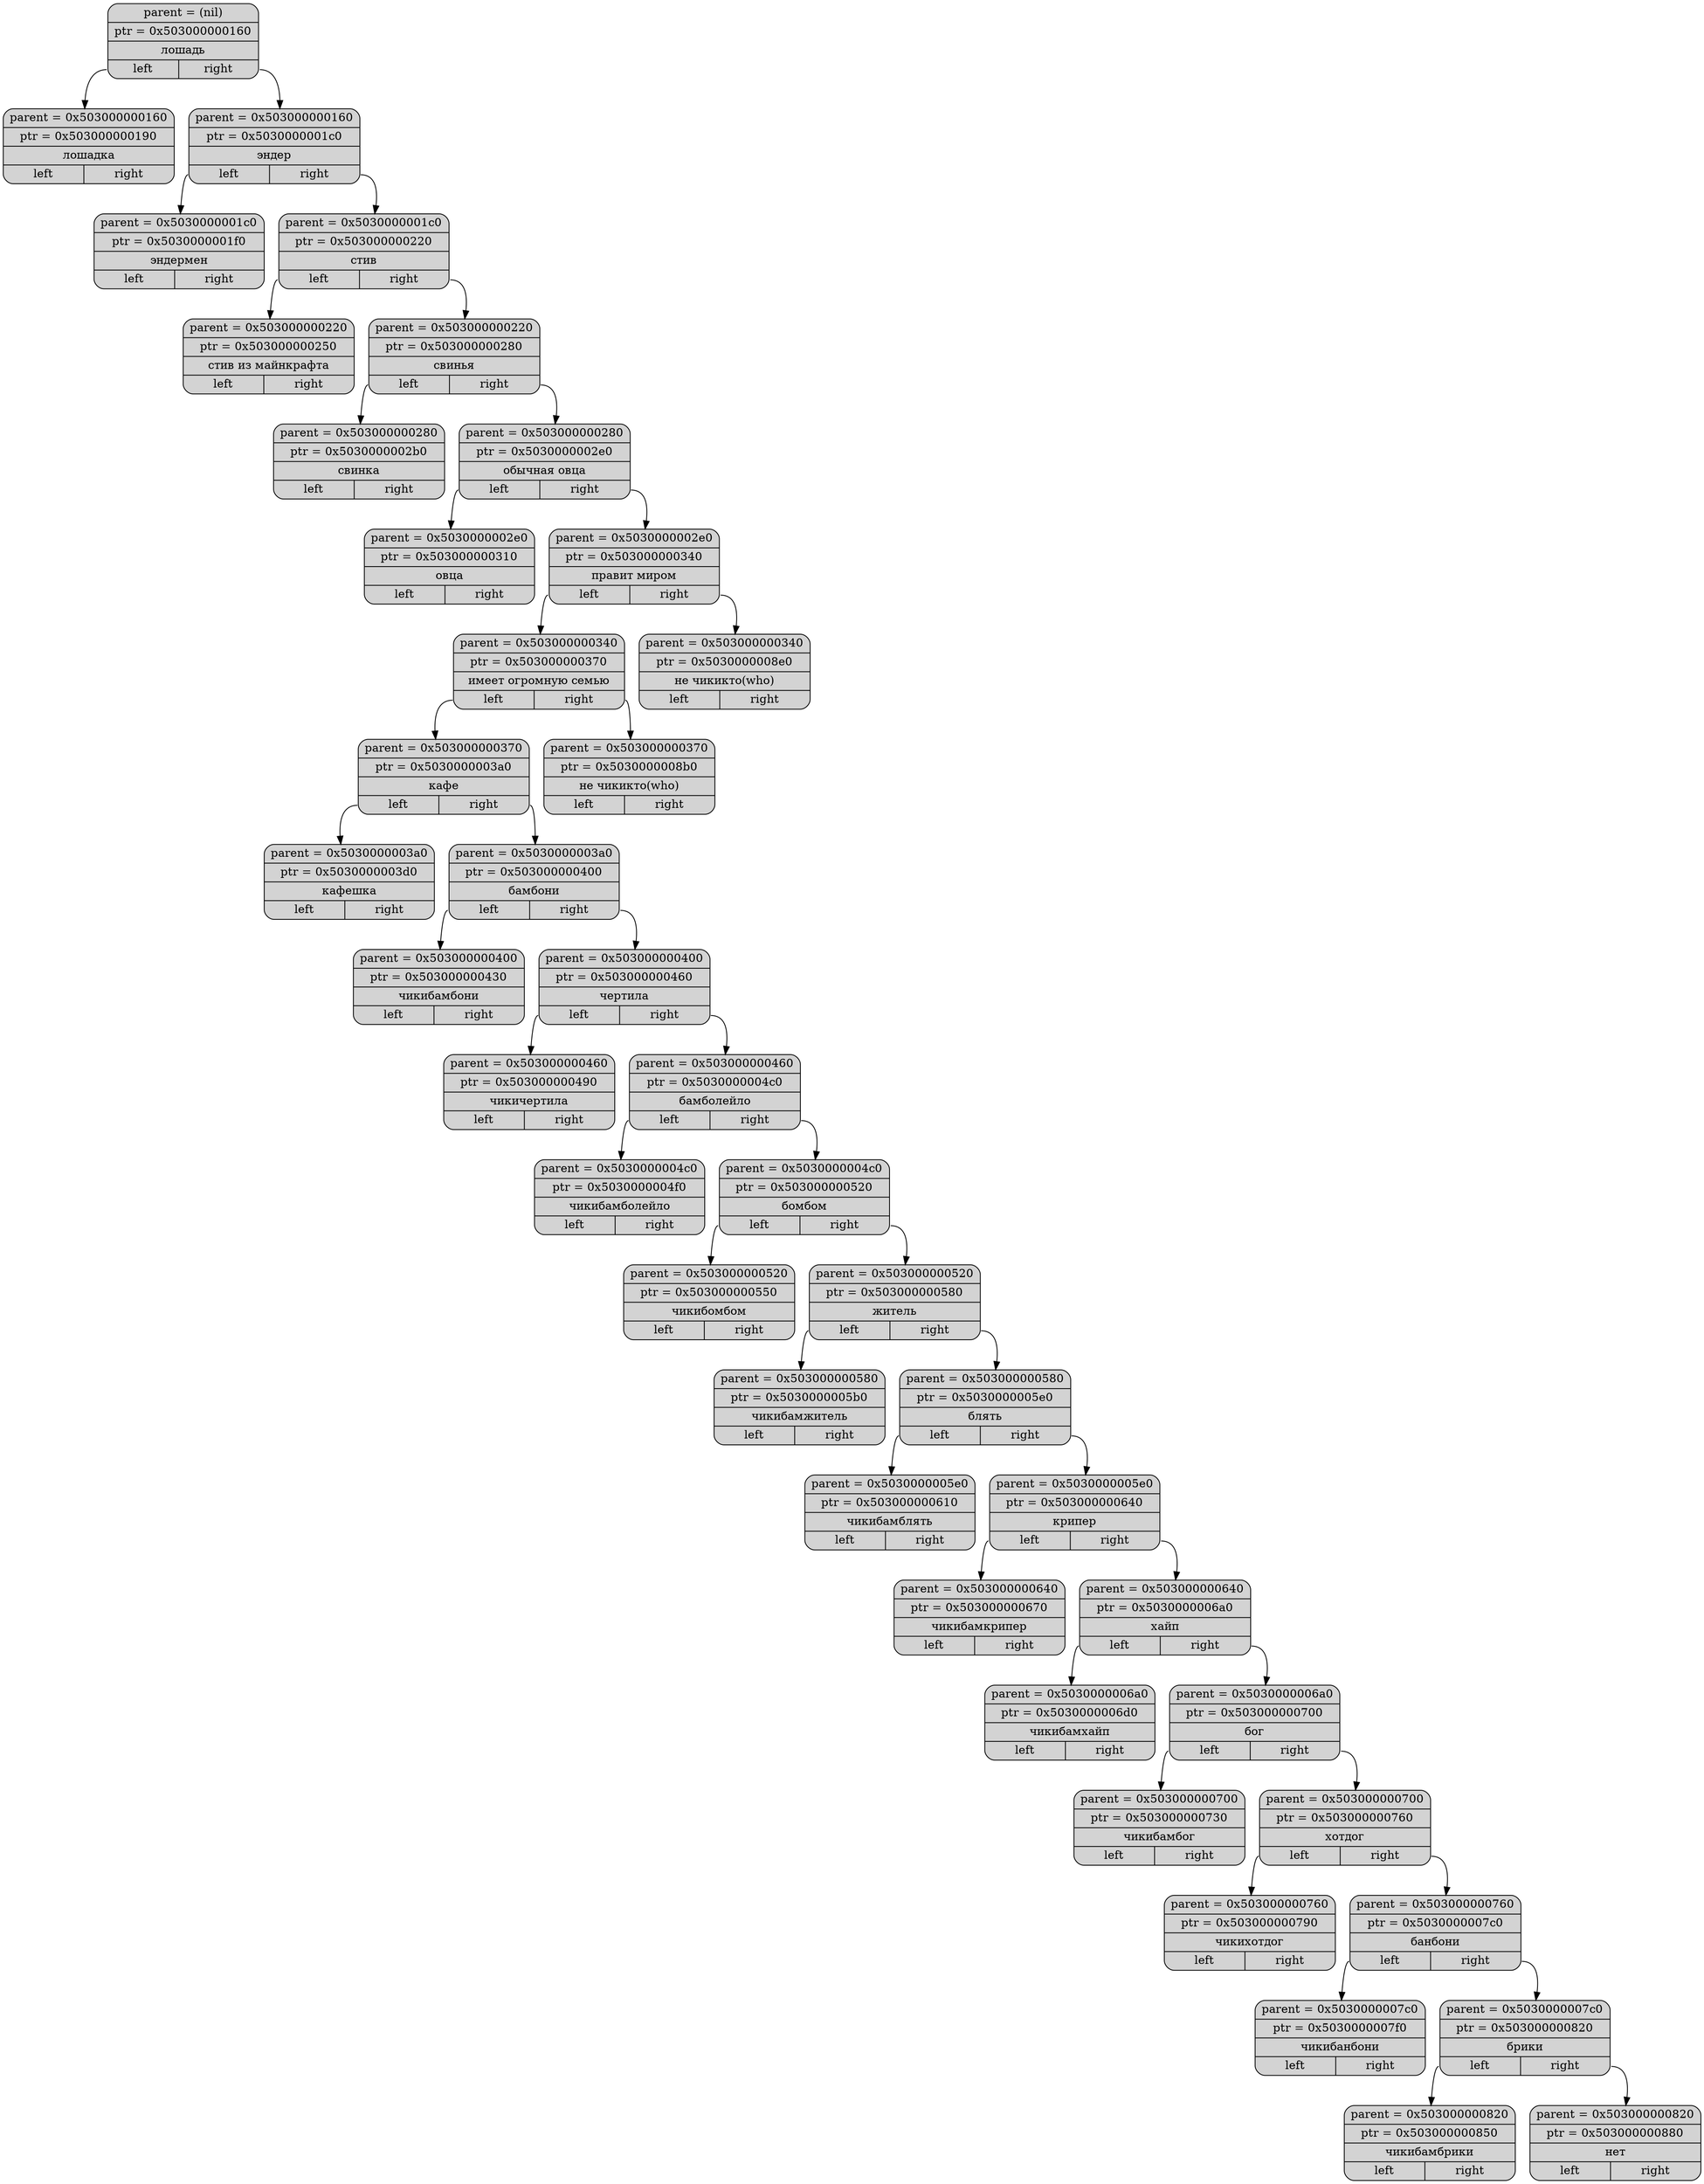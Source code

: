 digraph G
{
node[shape="record", style="rounded, filled"];

p0x503000000160[label = "{ <par>parent = (nil) | <ptr>ptr = 0x503000000160 | <d>лошадь| { <l>left|<r>right } }"];
p0x503000000190[label = "{ <par>parent = 0x503000000160 | <ptr>ptr = 0x503000000190 | <d>лошадка| { <l>left|<r>right } }"];
p0x5030000001c0[label = "{ <par>parent = 0x503000000160 | <ptr>ptr = 0x5030000001c0 | <d>эндер| { <l>left|<r>right } }"];
p0x5030000001f0[label = "{ <par>parent = 0x5030000001c0 | <ptr>ptr = 0x5030000001f0 | <d>эндермен| { <l>left|<r>right } }"];
p0x503000000220[label = "{ <par>parent = 0x5030000001c0 | <ptr>ptr = 0x503000000220 | <d>стив| { <l>left|<r>right } }"];
p0x503000000250[label = "{ <par>parent = 0x503000000220 | <ptr>ptr = 0x503000000250 | <d>стив из майнкрафта| { <l>left|<r>right } }"];
p0x503000000280[label = "{ <par>parent = 0x503000000220 | <ptr>ptr = 0x503000000280 | <d>свинья| { <l>left|<r>right } }"];
p0x5030000002b0[label = "{ <par>parent = 0x503000000280 | <ptr>ptr = 0x5030000002b0 | <d>свинка| { <l>left|<r>right } }"];
p0x5030000002e0[label = "{ <par>parent = 0x503000000280 | <ptr>ptr = 0x5030000002e0 | <d>обычная овца| { <l>left|<r>right } }"];
p0x503000000310[label = "{ <par>parent = 0x5030000002e0 | <ptr>ptr = 0x503000000310 | <d>овца| { <l>left|<r>right } }"];
p0x503000000340[label = "{ <par>parent = 0x5030000002e0 | <ptr>ptr = 0x503000000340 | <d>правит миром| { <l>left|<r>right } }"];
p0x503000000370[label = "{ <par>parent = 0x503000000340 | <ptr>ptr = 0x503000000370 | <d>имеет огромную семью| { <l>left|<r>right } }"];
p0x5030000003a0[label = "{ <par>parent = 0x503000000370 | <ptr>ptr = 0x5030000003a0 | <d>кафе| { <l>left|<r>right } }"];
p0x5030000003d0[label = "{ <par>parent = 0x5030000003a0 | <ptr>ptr = 0x5030000003d0 | <d>кафешка| { <l>left|<r>right } }"];
p0x503000000400[label = "{ <par>parent = 0x5030000003a0 | <ptr>ptr = 0x503000000400 | <d>бамбони| { <l>left|<r>right } }"];
p0x503000000430[label = "{ <par>parent = 0x503000000400 | <ptr>ptr = 0x503000000430 | <d>чикибамбони| { <l>left|<r>right } }"];
p0x503000000460[label = "{ <par>parent = 0x503000000400 | <ptr>ptr = 0x503000000460 | <d>чертила| { <l>left|<r>right } }"];
p0x503000000490[label = "{ <par>parent = 0x503000000460 | <ptr>ptr = 0x503000000490 | <d>чикичертила| { <l>left|<r>right } }"];
p0x5030000004c0[label = "{ <par>parent = 0x503000000460 | <ptr>ptr = 0x5030000004c0 | <d>бамболейло| { <l>left|<r>right } }"];
p0x5030000004f0[label = "{ <par>parent = 0x5030000004c0 | <ptr>ptr = 0x5030000004f0 | <d>чикибамболейло| { <l>left|<r>right } }"];
p0x503000000520[label = "{ <par>parent = 0x5030000004c0 | <ptr>ptr = 0x503000000520 | <d>бомбом| { <l>left|<r>right } }"];
p0x503000000550[label = "{ <par>parent = 0x503000000520 | <ptr>ptr = 0x503000000550 | <d>чикибомбом| { <l>left|<r>right } }"];
p0x503000000580[label = "{ <par>parent = 0x503000000520 | <ptr>ptr = 0x503000000580 | <d>житель| { <l>left|<r>right } }"];
p0x5030000005b0[label = "{ <par>parent = 0x503000000580 | <ptr>ptr = 0x5030000005b0 | <d>чикибамжитель| { <l>left|<r>right } }"];
p0x5030000005e0[label = "{ <par>parent = 0x503000000580 | <ptr>ptr = 0x5030000005e0 | <d>блять| { <l>left|<r>right } }"];
p0x503000000610[label = "{ <par>parent = 0x5030000005e0 | <ptr>ptr = 0x503000000610 | <d>чикибамблять| { <l>left|<r>right } }"];
p0x503000000640[label = "{ <par>parent = 0x5030000005e0 | <ptr>ptr = 0x503000000640 | <d>крипер| { <l>left|<r>right } }"];
p0x503000000670[label = "{ <par>parent = 0x503000000640 | <ptr>ptr = 0x503000000670 | <d>чикибамкрипер| { <l>left|<r>right } }"];
p0x5030000006a0[label = "{ <par>parent = 0x503000000640 | <ptr>ptr = 0x5030000006a0 | <d>хайп| { <l>left|<r>right } }"];
p0x5030000006d0[label = "{ <par>parent = 0x5030000006a0 | <ptr>ptr = 0x5030000006d0 | <d>чикибамхайп| { <l>left|<r>right } }"];
p0x503000000700[label = "{ <par>parent = 0x5030000006a0 | <ptr>ptr = 0x503000000700 | <d>бог| { <l>left|<r>right } }"];
p0x503000000730[label = "{ <par>parent = 0x503000000700 | <ptr>ptr = 0x503000000730 | <d>чикибамбог| { <l>left|<r>right } }"];
p0x503000000760[label = "{ <par>parent = 0x503000000700 | <ptr>ptr = 0x503000000760 | <d>хотдог| { <l>left|<r>right } }"];
p0x503000000790[label = "{ <par>parent = 0x503000000760 | <ptr>ptr = 0x503000000790 | <d>чикихотдог| { <l>left|<r>right } }"];
p0x5030000007c0[label = "{ <par>parent = 0x503000000760 | <ptr>ptr = 0x5030000007c0 | <d>банбони| { <l>left|<r>right } }"];
p0x5030000007f0[label = "{ <par>parent = 0x5030000007c0 | <ptr>ptr = 0x5030000007f0 | <d>чикибанбони| { <l>left|<r>right } }"];
p0x503000000820[label = "{ <par>parent = 0x5030000007c0 | <ptr>ptr = 0x503000000820 | <d>брики| { <l>left|<r>right } }"];
p0x503000000850[label = "{ <par>parent = 0x503000000820 | <ptr>ptr = 0x503000000850 | <d>чикибамбрики| { <l>left|<r>right } }"];
p0x503000000880[label = "{ <par>parent = 0x503000000820 | <ptr>ptr = 0x503000000880 | <d>нет| { <l>left|<r>right } }"];
p0x5030000008b0[label = "{ <par>parent = 0x503000000370 | <ptr>ptr = 0x5030000008b0 | <d>не чикикто(who)| { <l>left|<r>right } }"];
p0x5030000008e0[label = "{ <par>parent = 0x503000000340 | <ptr>ptr = 0x5030000008e0 | <d>не чикикто(who)| { <l>left|<r>right } }"];

p0x503000000160:<l> -> p0x503000000190
p0x503000000160:<r> -> p0x5030000001c0
p0x5030000001c0:<l> -> p0x5030000001f0
p0x5030000001c0:<r> -> p0x503000000220
p0x503000000220:<l> -> p0x503000000250
p0x503000000220:<r> -> p0x503000000280
p0x503000000280:<l> -> p0x5030000002b0
p0x503000000280:<r> -> p0x5030000002e0
p0x5030000002e0:<l> -> p0x503000000310
p0x5030000002e0:<r> -> p0x503000000340
p0x503000000340:<l> -> p0x503000000370
p0x503000000370:<l> -> p0x5030000003a0
p0x5030000003a0:<l> -> p0x5030000003d0
p0x5030000003a0:<r> -> p0x503000000400
p0x503000000400:<l> -> p0x503000000430
p0x503000000400:<r> -> p0x503000000460
p0x503000000460:<l> -> p0x503000000490
p0x503000000460:<r> -> p0x5030000004c0
p0x5030000004c0:<l> -> p0x5030000004f0
p0x5030000004c0:<r> -> p0x503000000520
p0x503000000520:<l> -> p0x503000000550
p0x503000000520:<r> -> p0x503000000580
p0x503000000580:<l> -> p0x5030000005b0
p0x503000000580:<r> -> p0x5030000005e0
p0x5030000005e0:<l> -> p0x503000000610
p0x5030000005e0:<r> -> p0x503000000640
p0x503000000640:<l> -> p0x503000000670
p0x503000000640:<r> -> p0x5030000006a0
p0x5030000006a0:<l> -> p0x5030000006d0
p0x5030000006a0:<r> -> p0x503000000700
p0x503000000700:<l> -> p0x503000000730
p0x503000000700:<r> -> p0x503000000760
p0x503000000760:<l> -> p0x503000000790
p0x503000000760:<r> -> p0x5030000007c0
p0x5030000007c0:<l> -> p0x5030000007f0
p0x5030000007c0:<r> -> p0x503000000820
p0x503000000820:<l> -> p0x503000000850
p0x503000000820:<r> -> p0x503000000880
p0x503000000370:<r> -> p0x5030000008b0
p0x503000000340:<r> -> p0x5030000008e0
}
